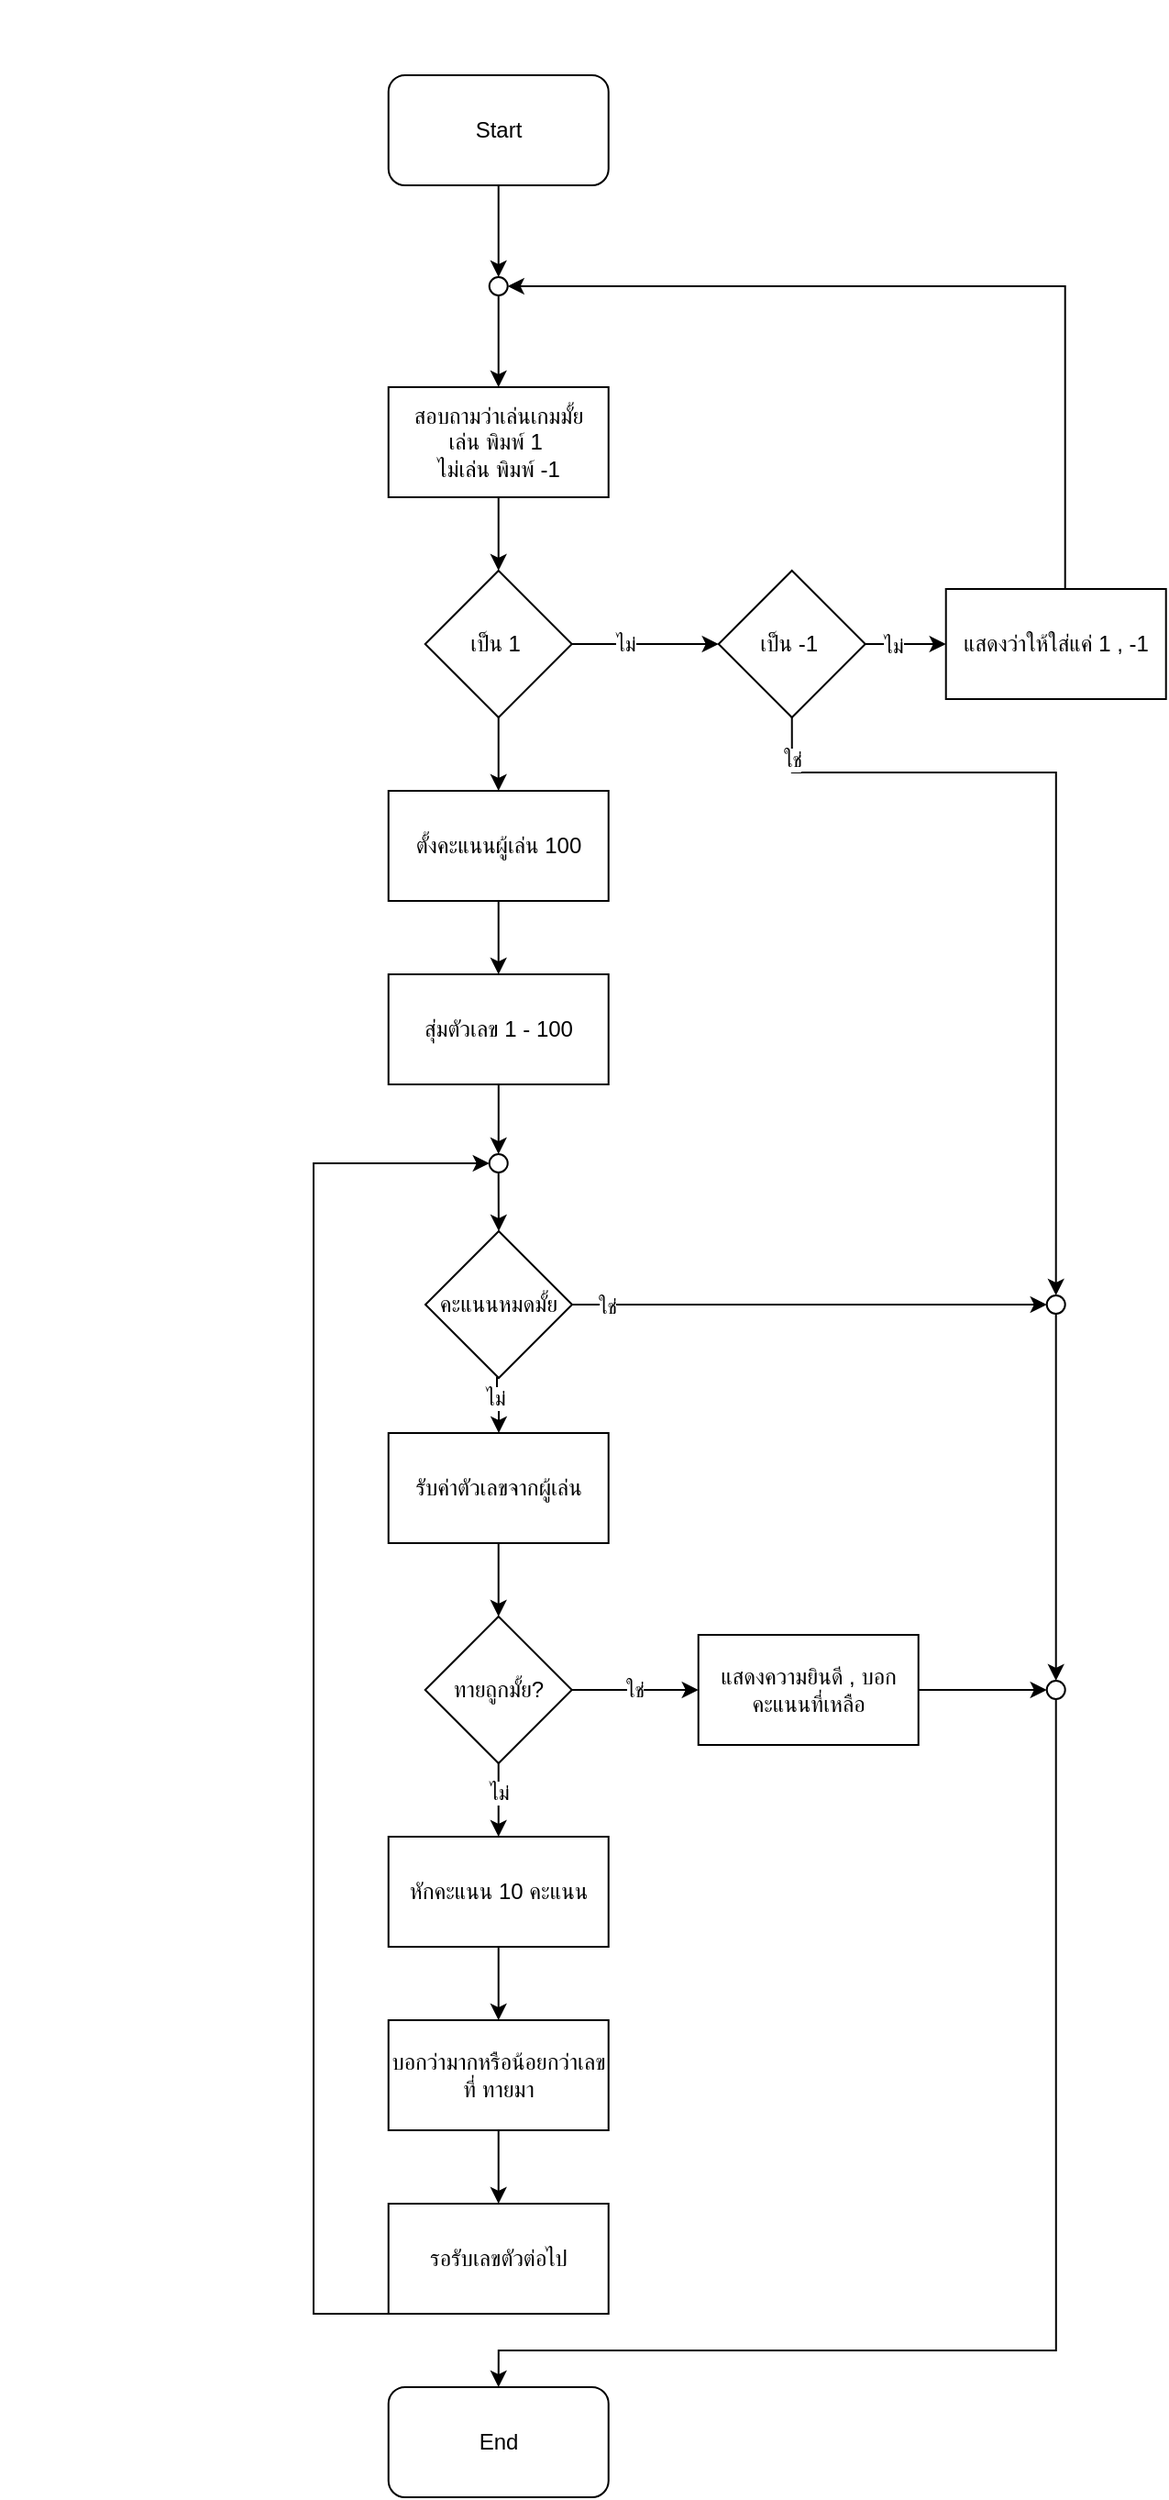 <mxfile version="28.0.9">
  <diagram name="Page-1" id="2gFsZo6VY_jLOn4oAHE5">
    <mxGraphModel grid="1" page="1" gridSize="10" guides="1" tooltips="1" connect="1" arrows="1" fold="1" pageScale="1" pageWidth="827" pageHeight="1169" math="0" shadow="0">
      <root>
        <mxCell id="0" />
        <mxCell id="1" parent="0" />
        <mxCell id="np5T84Qp_kikLLWFwJMq-105" value="" style="edgeStyle=orthogonalEdgeStyle;rounded=0;orthogonalLoop=1;jettySize=auto;html=1;" edge="1" parent="1" source="np5T84Qp_kikLLWFwJMq-47" target="np5T84Qp_kikLLWFwJMq-104">
          <mxGeometry relative="1" as="geometry" />
        </mxCell>
        <mxCell id="np5T84Qp_kikLLWFwJMq-47" value="Start" style="rounded=1;whiteSpace=wrap;html=1;" vertex="1" parent="1">
          <mxGeometry x="210.86" y="40" width="120" height="60" as="geometry" />
        </mxCell>
        <mxCell id="np5T84Qp_kikLLWFwJMq-53" value="" style="edgeStyle=orthogonalEdgeStyle;rounded=0;orthogonalLoop=1;jettySize=auto;html=1;entryX=0.5;entryY=0;entryDx=0;entryDy=0;" edge="1" parent="1" source="np5T84Qp_kikLLWFwJMq-50" target="np5T84Qp_kikLLWFwJMq-55">
          <mxGeometry relative="1" as="geometry">
            <mxPoint x="270.86" y="310" as="targetPoint" />
          </mxGeometry>
        </mxCell>
        <mxCell id="np5T84Qp_kikLLWFwJMq-50" value="สอบถามว่าเล่นเกมมั้ย&lt;div&gt;เล่น พิมพ์ 1&amp;nbsp;&lt;/div&gt;&lt;div&gt;ไม่เล่น พิมพ์ -1&lt;/div&gt;" style="rounded=0;whiteSpace=wrap;html=1;" vertex="1" parent="1">
          <mxGeometry x="210.86" y="210" width="120" height="60" as="geometry" />
        </mxCell>
        <mxCell id="np5T84Qp_kikLLWFwJMq-57" value="" style="edgeStyle=orthogonalEdgeStyle;rounded=0;orthogonalLoop=1;jettySize=auto;html=1;" edge="1" parent="1" source="np5T84Qp_kikLLWFwJMq-55" target="np5T84Qp_kikLLWFwJMq-56">
          <mxGeometry relative="1" as="geometry" />
        </mxCell>
        <mxCell id="np5T84Qp_kikLLWFwJMq-58" value="ไม่" style="edgeLabel;html=1;align=center;verticalAlign=middle;resizable=0;points=[];" connectable="0" vertex="1" parent="np5T84Qp_kikLLWFwJMq-57">
          <mxGeometry x="-0.407" relative="1" as="geometry">
            <mxPoint x="5" as="offset" />
          </mxGeometry>
        </mxCell>
        <mxCell id="np5T84Qp_kikLLWFwJMq-60" value="" style="edgeStyle=orthogonalEdgeStyle;rounded=0;orthogonalLoop=1;jettySize=auto;html=1;" edge="1" parent="1" source="np5T84Qp_kikLLWFwJMq-55" target="np5T84Qp_kikLLWFwJMq-59">
          <mxGeometry relative="1" as="geometry" />
        </mxCell>
        <mxCell id="np5T84Qp_kikLLWFwJMq-55" value="เป็น 1&amp;nbsp;" style="rhombus;whiteSpace=wrap;html=1;" vertex="1" parent="1">
          <mxGeometry x="230.86" y="310" width="80" height="80" as="geometry" />
        </mxCell>
        <mxCell id="np5T84Qp_kikLLWFwJMq-103" value="" style="edgeStyle=orthogonalEdgeStyle;rounded=0;orthogonalLoop=1;jettySize=auto;html=1;" edge="1" parent="1" source="np5T84Qp_kikLLWFwJMq-56" target="np5T84Qp_kikLLWFwJMq-101">
          <mxGeometry relative="1" as="geometry" />
        </mxCell>
        <mxCell id="np5T84Qp_kikLLWFwJMq-108" value="ไม่" style="edgeLabel;html=1;align=center;verticalAlign=middle;resizable=0;points=[];" connectable="0" vertex="1" parent="np5T84Qp_kikLLWFwJMq-103">
          <mxGeometry x="-0.351" y="-1" relative="1" as="geometry">
            <mxPoint as="offset" />
          </mxGeometry>
        </mxCell>
        <mxCell id="np5T84Qp_kikLLWFwJMq-56" value="เป็น -1&amp;nbsp;" style="rhombus;whiteSpace=wrap;html=1;" vertex="1" parent="1">
          <mxGeometry x="390.86" y="310" width="80" height="80" as="geometry" />
        </mxCell>
        <mxCell id="np5T84Qp_kikLLWFwJMq-62" value="" style="edgeStyle=orthogonalEdgeStyle;rounded=0;orthogonalLoop=1;jettySize=auto;html=1;" edge="1" parent="1" source="np5T84Qp_kikLLWFwJMq-59" target="np5T84Qp_kikLLWFwJMq-61">
          <mxGeometry relative="1" as="geometry" />
        </mxCell>
        <mxCell id="np5T84Qp_kikLLWFwJMq-59" value="ตั้งคะแนนผู้เล่น 100" style="whiteSpace=wrap;html=1;" vertex="1" parent="1">
          <mxGeometry x="210.86" y="430" width="120" height="60" as="geometry" />
        </mxCell>
        <mxCell id="np5T84Qp_kikLLWFwJMq-87" value="" style="edgeStyle=orthogonalEdgeStyle;rounded=0;orthogonalLoop=1;jettySize=auto;html=1;" edge="1" parent="1" source="np5T84Qp_kikLLWFwJMq-61" target="np5T84Qp_kikLLWFwJMq-85">
          <mxGeometry relative="1" as="geometry" />
        </mxCell>
        <mxCell id="np5T84Qp_kikLLWFwJMq-61" value="สุ่มตัวเลข 1 - 100" style="whiteSpace=wrap;html=1;" vertex="1" parent="1">
          <mxGeometry x="210.86" y="530" width="120" height="60" as="geometry" />
        </mxCell>
        <mxCell id="np5T84Qp_kikLLWFwJMq-68" value="" style="edgeStyle=orthogonalEdgeStyle;rounded=0;orthogonalLoop=1;jettySize=auto;html=1;" edge="1" parent="1" source="np5T84Qp_kikLLWFwJMq-63" target="np5T84Qp_kikLLWFwJMq-67">
          <mxGeometry relative="1" as="geometry" />
        </mxCell>
        <mxCell id="np5T84Qp_kikLLWFwJMq-63" value="รับค่าตัวเลขจากผู้เล่น" style="whiteSpace=wrap;html=1;" vertex="1" parent="1">
          <mxGeometry x="210.86" y="780" width="120" height="60" as="geometry" />
        </mxCell>
        <mxCell id="np5T84Qp_kikLLWFwJMq-70" value="" style="edgeStyle=orthogonalEdgeStyle;rounded=0;orthogonalLoop=1;jettySize=auto;html=1;" edge="1" parent="1" source="np5T84Qp_kikLLWFwJMq-67" target="np5T84Qp_kikLLWFwJMq-69">
          <mxGeometry relative="1" as="geometry" />
        </mxCell>
        <mxCell id="np5T84Qp_kikLLWFwJMq-71" value="ใช่" style="edgeLabel;html=1;align=center;verticalAlign=middle;resizable=0;points=[];" connectable="0" vertex="1" parent="np5T84Qp_kikLLWFwJMq-70">
          <mxGeometry x="-0.032" relative="1" as="geometry">
            <mxPoint as="offset" />
          </mxGeometry>
        </mxCell>
        <mxCell id="np5T84Qp_kikLLWFwJMq-73" value="" style="edgeStyle=orthogonalEdgeStyle;rounded=0;orthogonalLoop=1;jettySize=auto;html=1;" edge="1" parent="1" source="np5T84Qp_kikLLWFwJMq-67" target="np5T84Qp_kikLLWFwJMq-72">
          <mxGeometry relative="1" as="geometry" />
        </mxCell>
        <mxCell id="np5T84Qp_kikLLWFwJMq-74" value="ไม่" style="edgeLabel;html=1;align=center;verticalAlign=middle;resizable=0;points=[];" connectable="0" vertex="1" parent="np5T84Qp_kikLLWFwJMq-73">
          <mxGeometry x="-0.191" y="1" relative="1" as="geometry">
            <mxPoint x="-1" as="offset" />
          </mxGeometry>
        </mxCell>
        <mxCell id="np5T84Qp_kikLLWFwJMq-67" value="ทายถูกมั้ย?" style="rhombus;whiteSpace=wrap;html=1;" vertex="1" parent="1">
          <mxGeometry x="230.86" y="880" width="80" height="80" as="geometry" />
        </mxCell>
        <mxCell id="np5T84Qp_kikLLWFwJMq-97" value="" style="edgeStyle=orthogonalEdgeStyle;rounded=0;orthogonalLoop=1;jettySize=auto;html=1;" edge="1" parent="1" source="np5T84Qp_kikLLWFwJMq-69" target="np5T84Qp_kikLLWFwJMq-94">
          <mxGeometry relative="1" as="geometry" />
        </mxCell>
        <mxCell id="np5T84Qp_kikLLWFwJMq-69" value="แสดงความยินดี , บอกคะแนนที่เหลือ" style="whiteSpace=wrap;html=1;" vertex="1" parent="1">
          <mxGeometry x="379.86" y="890" width="120" height="60" as="geometry" />
        </mxCell>
        <mxCell id="np5T84Qp_kikLLWFwJMq-76" value="" style="edgeStyle=orthogonalEdgeStyle;rounded=0;orthogonalLoop=1;jettySize=auto;html=1;" edge="1" parent="1" source="np5T84Qp_kikLLWFwJMq-72" target="np5T84Qp_kikLLWFwJMq-75">
          <mxGeometry relative="1" as="geometry" />
        </mxCell>
        <mxCell id="np5T84Qp_kikLLWFwJMq-72" value="หักคะแนน 10 คะแนน" style="whiteSpace=wrap;html=1;" vertex="1" parent="1">
          <mxGeometry x="210.86" y="1000" width="120" height="60" as="geometry" />
        </mxCell>
        <mxCell id="np5T84Qp_kikLLWFwJMq-78" value="" style="edgeStyle=orthogonalEdgeStyle;rounded=0;orthogonalLoop=1;jettySize=auto;html=1;" edge="1" parent="1" source="np5T84Qp_kikLLWFwJMq-75" target="np5T84Qp_kikLLWFwJMq-77">
          <mxGeometry relative="1" as="geometry" />
        </mxCell>
        <mxCell id="np5T84Qp_kikLLWFwJMq-75" value="บอกว่ามากหรือน้อยกว่าเลขที่ ทายมา" style="whiteSpace=wrap;html=1;" vertex="1" parent="1">
          <mxGeometry x="210.86" y="1100" width="120" height="60" as="geometry" />
        </mxCell>
        <mxCell id="np5T84Qp_kikLLWFwJMq-89" style="edgeStyle=orthogonalEdgeStyle;rounded=0;orthogonalLoop=1;jettySize=auto;html=1;entryX=0;entryY=0.5;entryDx=0;entryDy=0;" edge="1" parent="1" source="np5T84Qp_kikLLWFwJMq-77" target="np5T84Qp_kikLLWFwJMq-85">
          <mxGeometry relative="1" as="geometry">
            <Array as="points">
              <mxPoint x="170" y="1260" />
              <mxPoint x="170" y="633" />
            </Array>
          </mxGeometry>
        </mxCell>
        <mxCell id="np5T84Qp_kikLLWFwJMq-77" value="รอรับเลขตัวต่อไป" style="whiteSpace=wrap;html=1;" vertex="1" parent="1">
          <mxGeometry x="210.86" y="1200" width="120" height="60" as="geometry" />
        </mxCell>
        <mxCell id="np5T84Qp_kikLLWFwJMq-83" value="" style="ellipse;whiteSpace=wrap;html=1;aspect=fixed;" vertex="1" parent="1">
          <mxGeometry height="10" as="geometry" />
        </mxCell>
        <mxCell id="ehplYpDBC6PafxuimCdB-4" value="" style="edgeStyle=orthogonalEdgeStyle;rounded=0;orthogonalLoop=1;jettySize=auto;html=1;entryX=0.5;entryY=0;entryDx=0;entryDy=0;" edge="1" parent="1" source="np5T84Qp_kikLLWFwJMq-85" target="ehplYpDBC6PafxuimCdB-6">
          <mxGeometry relative="1" as="geometry">
            <mxPoint x="270.86" y="680" as="targetPoint" />
          </mxGeometry>
        </mxCell>
        <mxCell id="np5T84Qp_kikLLWFwJMq-85" value="" style="ellipse;whiteSpace=wrap;html=1;aspect=fixed;" vertex="1" parent="1">
          <mxGeometry x="265.86" y="628" width="10" height="10" as="geometry" />
        </mxCell>
        <mxCell id="np5T84Qp_kikLLWFwJMq-90" value="End" style="rounded=1;whiteSpace=wrap;html=1;" vertex="1" parent="1">
          <mxGeometry x="210.86" y="1300" width="120" height="60" as="geometry" />
        </mxCell>
        <mxCell id="np5T84Qp_kikLLWFwJMq-95" value="" style="edgeStyle=orthogonalEdgeStyle;rounded=0;orthogonalLoop=1;jettySize=auto;html=1;entryX=0.5;entryY=0;entryDx=0;entryDy=0;exitX=0.5;exitY=1;exitDx=0;exitDy=0;" edge="1" parent="1" source="np5T84Qp_kikLLWFwJMq-56" target="ehplYpDBC6PafxuimCdB-10">
          <mxGeometry relative="1" as="geometry">
            <mxPoint x="479.86" y="380" as="sourcePoint" />
            <mxPoint x="270.86" y="1200" as="targetPoint" />
            <Array as="points">
              <mxPoint x="431" y="420" />
              <mxPoint x="575" y="420" />
            </Array>
          </mxGeometry>
        </mxCell>
        <mxCell id="np5T84Qp_kikLLWFwJMq-100" value="ใช่" style="edgeLabel;html=1;align=center;verticalAlign=middle;resizable=0;points=[];" connectable="0" vertex="1" parent="np5T84Qp_kikLLWFwJMq-95">
          <mxGeometry x="-0.899" relative="1" as="geometry">
            <mxPoint as="offset" />
          </mxGeometry>
        </mxCell>
        <mxCell id="np5T84Qp_kikLLWFwJMq-96" style="edgeStyle=orthogonalEdgeStyle;rounded=0;orthogonalLoop=1;jettySize=auto;html=1;entryX=0.5;entryY=0;entryDx=0;entryDy=0;" edge="1" parent="1" source="np5T84Qp_kikLLWFwJMq-94" target="np5T84Qp_kikLLWFwJMq-90">
          <mxGeometry relative="1" as="geometry">
            <Array as="points">
              <mxPoint x="574.86" y="1280" />
              <mxPoint x="270.86" y="1280" />
            </Array>
          </mxGeometry>
        </mxCell>
        <mxCell id="np5T84Qp_kikLLWFwJMq-94" value="" style="ellipse;whiteSpace=wrap;html=1;aspect=fixed;" vertex="1" parent="1">
          <mxGeometry x="569.86" y="915" width="10" height="10" as="geometry" />
        </mxCell>
        <mxCell id="np5T84Qp_kikLLWFwJMq-107" style="edgeStyle=orthogonalEdgeStyle;rounded=0;orthogonalLoop=1;jettySize=auto;html=1;entryX=1;entryY=0.5;entryDx=0;entryDy=0;" edge="1" parent="1" source="np5T84Qp_kikLLWFwJMq-101" target="np5T84Qp_kikLLWFwJMq-104">
          <mxGeometry relative="1" as="geometry">
            <Array as="points">
              <mxPoint x="579.86" y="155" />
            </Array>
          </mxGeometry>
        </mxCell>
        <mxCell id="np5T84Qp_kikLLWFwJMq-101" value="แสดงว่าให้ใส่แค่ 1 , -1" style="whiteSpace=wrap;html=1;" vertex="1" parent="1">
          <mxGeometry x="514.86" y="320" width="120" height="60" as="geometry" />
        </mxCell>
        <mxCell id="np5T84Qp_kikLLWFwJMq-106" value="" style="edgeStyle=orthogonalEdgeStyle;rounded=0;orthogonalLoop=1;jettySize=auto;html=1;" edge="1" parent="1" source="np5T84Qp_kikLLWFwJMq-104" target="np5T84Qp_kikLLWFwJMq-50">
          <mxGeometry relative="1" as="geometry" />
        </mxCell>
        <mxCell id="np5T84Qp_kikLLWFwJMq-104" value="" style="ellipse;whiteSpace=wrap;html=1;aspect=fixed;" vertex="1" parent="1">
          <mxGeometry x="265.86" y="150" width="10" height="10" as="geometry" />
        </mxCell>
        <mxCell id="ehplYpDBC6PafxuimCdB-3" value="" style="edgeStyle=orthogonalEdgeStyle;rounded=0;orthogonalLoop=1;jettySize=auto;html=1;exitX=0.5;exitY=1;exitDx=0;exitDy=0;" edge="1" parent="1" source="ehplYpDBC6PafxuimCdB-6" target="np5T84Qp_kikLLWFwJMq-63">
          <mxGeometry relative="1" as="geometry">
            <mxPoint x="270.86" y="740" as="sourcePoint" />
            <Array as="points">
              <mxPoint x="270" y="750" />
              <mxPoint x="270" y="765" />
              <mxPoint x="271" y="765" />
            </Array>
          </mxGeometry>
        </mxCell>
        <mxCell id="ehplYpDBC6PafxuimCdB-7" value="ไม่" style="edgeLabel;html=1;align=center;verticalAlign=middle;resizable=0;points=[];" connectable="0" vertex="1" parent="ehplYpDBC6PafxuimCdB-3">
          <mxGeometry x="-0.263" y="-1" relative="1" as="geometry">
            <mxPoint as="offset" />
          </mxGeometry>
        </mxCell>
        <mxCell id="ehplYpDBC6PafxuimCdB-8" style="edgeStyle=orthogonalEdgeStyle;rounded=0;orthogonalLoop=1;jettySize=auto;html=1;entryX=0;entryY=0.5;entryDx=0;entryDy=0;" edge="1" parent="1" source="ehplYpDBC6PafxuimCdB-6" target="ehplYpDBC6PafxuimCdB-10">
          <mxGeometry relative="1" as="geometry">
            <mxPoint x="560" y="710" as="targetPoint" />
          </mxGeometry>
        </mxCell>
        <mxCell id="ehplYpDBC6PafxuimCdB-9" value="ใช่" style="edgeLabel;html=1;align=center;verticalAlign=middle;resizable=0;points=[];" connectable="0" vertex="1" parent="ehplYpDBC6PafxuimCdB-8">
          <mxGeometry x="-0.853" y="-1" relative="1" as="geometry">
            <mxPoint as="offset" />
          </mxGeometry>
        </mxCell>
        <mxCell id="ehplYpDBC6PafxuimCdB-6" value="คะแนนหมดมั้ย" style="rhombus;whiteSpace=wrap;html=1;" vertex="1" parent="1">
          <mxGeometry x="231" y="670" width="80" height="80" as="geometry" />
        </mxCell>
        <mxCell id="ehplYpDBC6PafxuimCdB-11" style="edgeStyle=orthogonalEdgeStyle;rounded=0;orthogonalLoop=1;jettySize=auto;html=1;entryX=0.5;entryY=0;entryDx=0;entryDy=0;" edge="1" parent="1" source="ehplYpDBC6PafxuimCdB-10" target="np5T84Qp_kikLLWFwJMq-94">
          <mxGeometry relative="1" as="geometry" />
        </mxCell>
        <mxCell id="ehplYpDBC6PafxuimCdB-10" value="" style="ellipse;whiteSpace=wrap;html=1;aspect=fixed;" vertex="1" parent="1">
          <mxGeometry x="569.86" y="705" width="10" height="10" as="geometry" />
        </mxCell>
      </root>
    </mxGraphModel>
  </diagram>
</mxfile>
